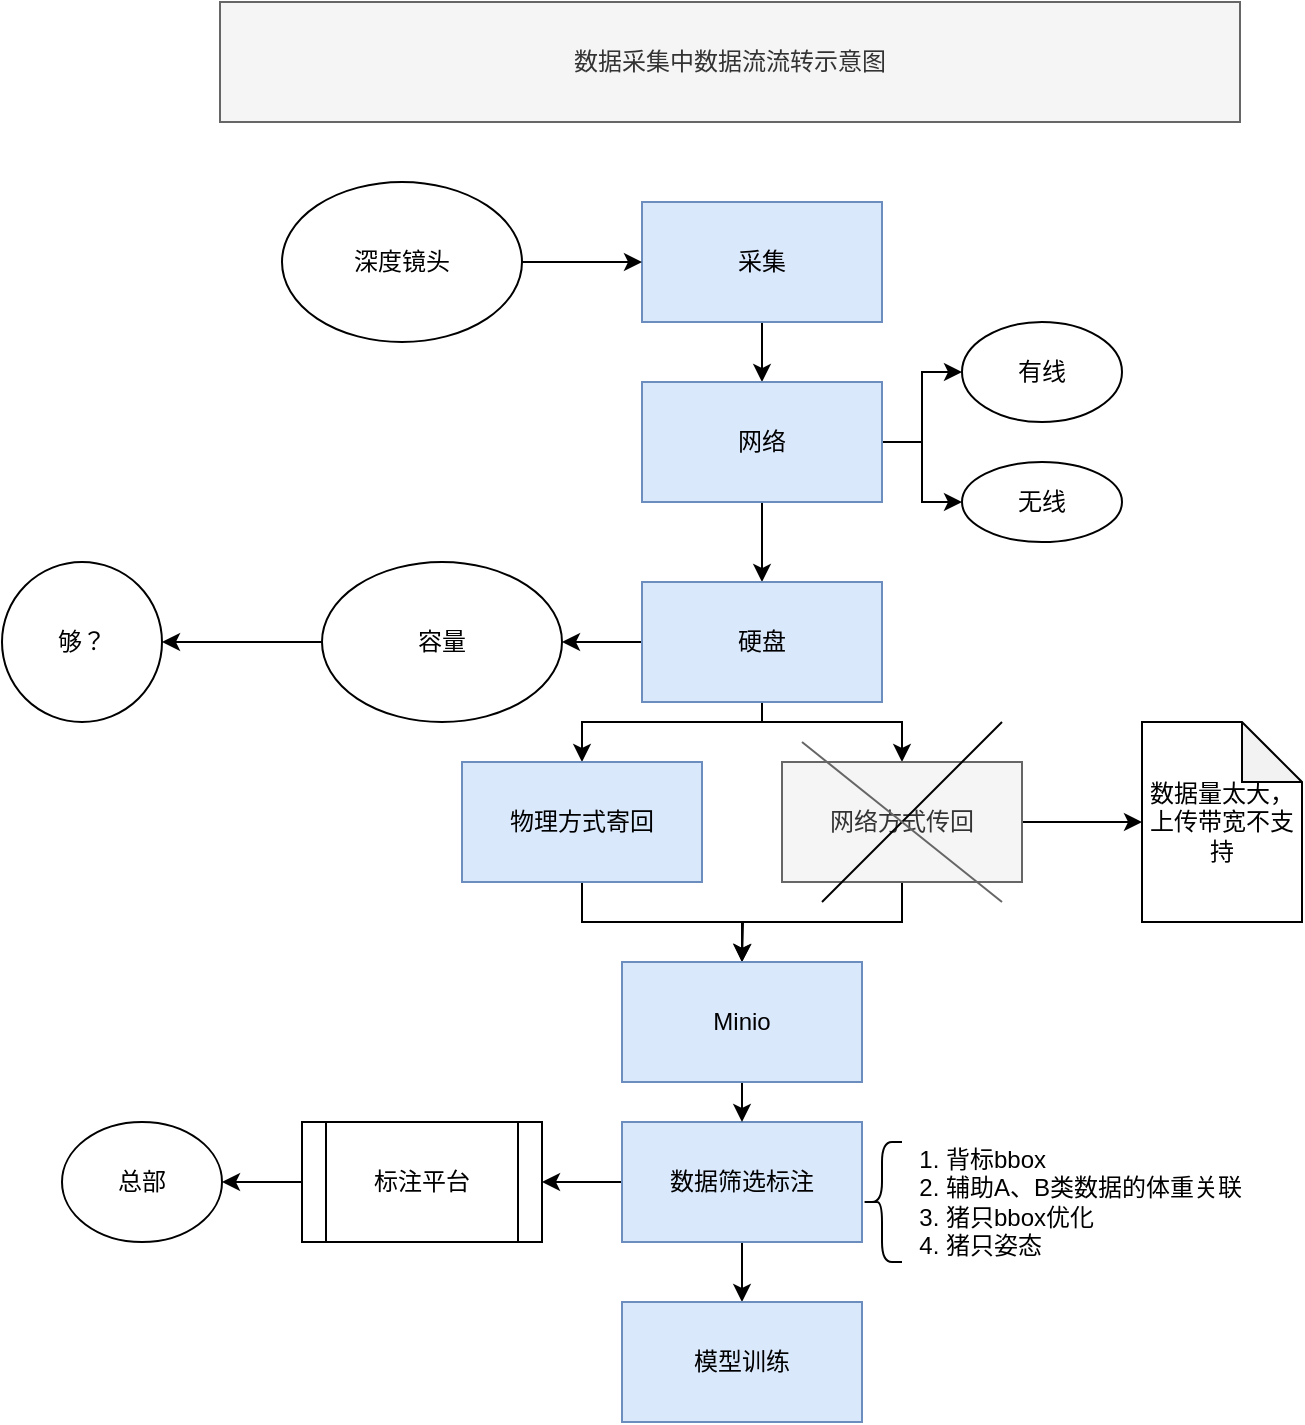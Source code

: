 <mxfile version="20.8.20" type="github">
  <diagram name="第 1 页" id="rV-e6TSPrI_B81iBtovS">
    <mxGraphModel dx="1434" dy="1965" grid="1" gridSize="10" guides="1" tooltips="1" connect="1" arrows="1" fold="1" page="1" pageScale="1" pageWidth="827" pageHeight="1169" math="0" shadow="0">
      <root>
        <mxCell id="0" />
        <mxCell id="1" parent="0" />
        <mxCell id="VFwPWBWeS4cVA7GrG9mc-16" style="edgeStyle=orthogonalEdgeStyle;rounded=0;orthogonalLoop=1;jettySize=auto;html=1;exitX=0.5;exitY=1;exitDx=0;exitDy=0;entryX=0.5;entryY=0;entryDx=0;entryDy=0;" edge="1" parent="1" source="VFwPWBWeS4cVA7GrG9mc-1" target="VFwPWBWeS4cVA7GrG9mc-3">
          <mxGeometry relative="1" as="geometry" />
        </mxCell>
        <mxCell id="VFwPWBWeS4cVA7GrG9mc-1" value="采集" style="rounded=0;whiteSpace=wrap;html=1;fillColor=#dae8fc;strokeColor=#6c8ebf;" vertex="1" parent="1">
          <mxGeometry x="370" y="30" width="120" height="60" as="geometry" />
        </mxCell>
        <mxCell id="VFwPWBWeS4cVA7GrG9mc-30" style="edgeStyle=orthogonalEdgeStyle;rounded=0;orthogonalLoop=1;jettySize=auto;html=1;exitX=1;exitY=0.5;exitDx=0;exitDy=0;entryX=0;entryY=0.5;entryDx=0;entryDy=0;" edge="1" parent="1" source="VFwPWBWeS4cVA7GrG9mc-2" target="VFwPWBWeS4cVA7GrG9mc-1">
          <mxGeometry relative="1" as="geometry" />
        </mxCell>
        <mxCell id="VFwPWBWeS4cVA7GrG9mc-2" value="深度镜头" style="ellipse;whiteSpace=wrap;html=1;" vertex="1" parent="1">
          <mxGeometry x="190" y="20" width="120" height="80" as="geometry" />
        </mxCell>
        <mxCell id="VFwPWBWeS4cVA7GrG9mc-17" style="edgeStyle=orthogonalEdgeStyle;rounded=0;orthogonalLoop=1;jettySize=auto;html=1;exitX=0.5;exitY=1;exitDx=0;exitDy=0;" edge="1" parent="1" source="VFwPWBWeS4cVA7GrG9mc-3" target="VFwPWBWeS4cVA7GrG9mc-6">
          <mxGeometry relative="1" as="geometry" />
        </mxCell>
        <mxCell id="VFwPWBWeS4cVA7GrG9mc-31" style="edgeStyle=orthogonalEdgeStyle;rounded=0;orthogonalLoop=1;jettySize=auto;html=1;exitX=1;exitY=0.5;exitDx=0;exitDy=0;entryX=0;entryY=0.5;entryDx=0;entryDy=0;" edge="1" parent="1" source="VFwPWBWeS4cVA7GrG9mc-3" target="VFwPWBWeS4cVA7GrG9mc-5">
          <mxGeometry relative="1" as="geometry" />
        </mxCell>
        <mxCell id="VFwPWBWeS4cVA7GrG9mc-32" style="edgeStyle=orthogonalEdgeStyle;rounded=0;orthogonalLoop=1;jettySize=auto;html=1;exitX=1;exitY=0.5;exitDx=0;exitDy=0;entryX=0;entryY=0.5;entryDx=0;entryDy=0;" edge="1" parent="1" source="VFwPWBWeS4cVA7GrG9mc-3" target="VFwPWBWeS4cVA7GrG9mc-4">
          <mxGeometry relative="1" as="geometry" />
        </mxCell>
        <mxCell id="VFwPWBWeS4cVA7GrG9mc-3" value="网络" style="rounded=0;whiteSpace=wrap;html=1;fillColor=#dae8fc;strokeColor=#6c8ebf;" vertex="1" parent="1">
          <mxGeometry x="370" y="120" width="120" height="60" as="geometry" />
        </mxCell>
        <mxCell id="VFwPWBWeS4cVA7GrG9mc-4" value="无线" style="ellipse;whiteSpace=wrap;html=1;" vertex="1" parent="1">
          <mxGeometry x="530" y="160" width="80" height="40" as="geometry" />
        </mxCell>
        <mxCell id="VFwPWBWeS4cVA7GrG9mc-5" value="有线" style="ellipse;whiteSpace=wrap;html=1;" vertex="1" parent="1">
          <mxGeometry x="530" y="90" width="80" height="50" as="geometry" />
        </mxCell>
        <mxCell id="VFwPWBWeS4cVA7GrG9mc-18" style="edgeStyle=orthogonalEdgeStyle;rounded=0;orthogonalLoop=1;jettySize=auto;html=1;exitX=0.5;exitY=1;exitDx=0;exitDy=0;entryX=0.5;entryY=0;entryDx=0;entryDy=0;" edge="1" parent="1" source="VFwPWBWeS4cVA7GrG9mc-6" target="VFwPWBWeS4cVA7GrG9mc-7">
          <mxGeometry relative="1" as="geometry">
            <Array as="points">
              <mxPoint x="430" y="290" />
              <mxPoint x="340" y="290" />
            </Array>
          </mxGeometry>
        </mxCell>
        <mxCell id="VFwPWBWeS4cVA7GrG9mc-19" style="edgeStyle=orthogonalEdgeStyle;rounded=0;orthogonalLoop=1;jettySize=auto;html=1;exitX=0.5;exitY=1;exitDx=0;exitDy=0;entryX=0.5;entryY=0;entryDx=0;entryDy=0;" edge="1" parent="1" source="VFwPWBWeS4cVA7GrG9mc-6" target="VFwPWBWeS4cVA7GrG9mc-8">
          <mxGeometry relative="1" as="geometry">
            <Array as="points">
              <mxPoint x="430" y="290" />
              <mxPoint x="500" y="290" />
            </Array>
          </mxGeometry>
        </mxCell>
        <mxCell id="VFwPWBWeS4cVA7GrG9mc-33" style="edgeStyle=orthogonalEdgeStyle;rounded=0;orthogonalLoop=1;jettySize=auto;html=1;exitX=0;exitY=0.5;exitDx=0;exitDy=0;entryX=1;entryY=0.5;entryDx=0;entryDy=0;" edge="1" parent="1" source="VFwPWBWeS4cVA7GrG9mc-6" target="VFwPWBWeS4cVA7GrG9mc-11">
          <mxGeometry relative="1" as="geometry" />
        </mxCell>
        <mxCell id="VFwPWBWeS4cVA7GrG9mc-6" value="硬盘" style="rounded=0;whiteSpace=wrap;html=1;fillColor=#dae8fc;strokeColor=#6c8ebf;" vertex="1" parent="1">
          <mxGeometry x="370" y="220" width="120" height="60" as="geometry" />
        </mxCell>
        <mxCell id="VFwPWBWeS4cVA7GrG9mc-20" style="edgeStyle=orthogonalEdgeStyle;rounded=0;orthogonalLoop=1;jettySize=auto;html=1;exitX=0.5;exitY=1;exitDx=0;exitDy=0;entryX=0.5;entryY=0;entryDx=0;entryDy=0;" edge="1" parent="1" source="VFwPWBWeS4cVA7GrG9mc-7" target="VFwPWBWeS4cVA7GrG9mc-14">
          <mxGeometry relative="1" as="geometry" />
        </mxCell>
        <mxCell id="VFwPWBWeS4cVA7GrG9mc-7" value="物理方式寄回" style="rounded=0;whiteSpace=wrap;html=1;fillColor=#dae8fc;strokeColor=#6c8ebf;" vertex="1" parent="1">
          <mxGeometry x="280" y="310" width="120" height="60" as="geometry" />
        </mxCell>
        <mxCell id="VFwPWBWeS4cVA7GrG9mc-21" style="edgeStyle=orthogonalEdgeStyle;rounded=0;orthogonalLoop=1;jettySize=auto;html=1;exitX=0.5;exitY=1;exitDx=0;exitDy=0;" edge="1" parent="1" source="VFwPWBWeS4cVA7GrG9mc-8">
          <mxGeometry relative="1" as="geometry">
            <mxPoint x="420" y="410" as="targetPoint" />
          </mxGeometry>
        </mxCell>
        <mxCell id="VFwPWBWeS4cVA7GrG9mc-26" style="edgeStyle=orthogonalEdgeStyle;rounded=0;orthogonalLoop=1;jettySize=auto;html=1;exitX=1;exitY=0.5;exitDx=0;exitDy=0;entryX=0;entryY=0.5;entryDx=0;entryDy=0;entryPerimeter=0;" edge="1" parent="1" source="VFwPWBWeS4cVA7GrG9mc-8" target="VFwPWBWeS4cVA7GrG9mc-25">
          <mxGeometry relative="1" as="geometry" />
        </mxCell>
        <mxCell id="VFwPWBWeS4cVA7GrG9mc-8" value="网络方式传回" style="rounded=0;whiteSpace=wrap;html=1;fillColor=#f5f5f5;fontColor=#333333;strokeColor=#666666;" vertex="1" parent="1">
          <mxGeometry x="440" y="310" width="120" height="60" as="geometry" />
        </mxCell>
        <mxCell id="VFwPWBWeS4cVA7GrG9mc-28" style="edgeStyle=orthogonalEdgeStyle;rounded=0;orthogonalLoop=1;jettySize=auto;html=1;exitX=0.5;exitY=1;exitDx=0;exitDy=0;entryX=0.5;entryY=0;entryDx=0;entryDy=0;" edge="1" parent="1" source="VFwPWBWeS4cVA7GrG9mc-9" target="VFwPWBWeS4cVA7GrG9mc-15">
          <mxGeometry relative="1" as="geometry" />
        </mxCell>
        <mxCell id="VFwPWBWeS4cVA7GrG9mc-39" style="edgeStyle=orthogonalEdgeStyle;rounded=0;orthogonalLoop=1;jettySize=auto;html=1;exitX=0;exitY=0.5;exitDx=0;exitDy=0;entryX=1;entryY=0.5;entryDx=0;entryDy=0;" edge="1" parent="1" source="VFwPWBWeS4cVA7GrG9mc-9" target="VFwPWBWeS4cVA7GrG9mc-35">
          <mxGeometry relative="1" as="geometry" />
        </mxCell>
        <mxCell id="VFwPWBWeS4cVA7GrG9mc-9" value="数据筛选标注" style="rounded=0;whiteSpace=wrap;html=1;fillColor=#dae8fc;strokeColor=#6c8ebf;" vertex="1" parent="1">
          <mxGeometry x="360" y="490" width="120" height="60" as="geometry" />
        </mxCell>
        <mxCell id="VFwPWBWeS4cVA7GrG9mc-34" style="edgeStyle=orthogonalEdgeStyle;rounded=0;orthogonalLoop=1;jettySize=auto;html=1;exitX=0;exitY=0.5;exitDx=0;exitDy=0;entryX=1;entryY=0.5;entryDx=0;entryDy=0;" edge="1" parent="1" source="VFwPWBWeS4cVA7GrG9mc-11" target="VFwPWBWeS4cVA7GrG9mc-13">
          <mxGeometry relative="1" as="geometry" />
        </mxCell>
        <mxCell id="VFwPWBWeS4cVA7GrG9mc-11" value="容量" style="ellipse;whiteSpace=wrap;html=1;" vertex="1" parent="1">
          <mxGeometry x="210" y="210" width="120" height="80" as="geometry" />
        </mxCell>
        <mxCell id="VFwPWBWeS4cVA7GrG9mc-13" value="够？" style="ellipse;whiteSpace=wrap;html=1;aspect=fixed;" vertex="1" parent="1">
          <mxGeometry x="50" y="210" width="80" height="80" as="geometry" />
        </mxCell>
        <mxCell id="VFwPWBWeS4cVA7GrG9mc-27" style="edgeStyle=orthogonalEdgeStyle;rounded=0;orthogonalLoop=1;jettySize=auto;html=1;exitX=0.5;exitY=1;exitDx=0;exitDy=0;entryX=0.5;entryY=0;entryDx=0;entryDy=0;" edge="1" parent="1" source="VFwPWBWeS4cVA7GrG9mc-14" target="VFwPWBWeS4cVA7GrG9mc-9">
          <mxGeometry relative="1" as="geometry" />
        </mxCell>
        <mxCell id="VFwPWBWeS4cVA7GrG9mc-14" value="Minio" style="rounded=0;whiteSpace=wrap;html=1;fillColor=#dae8fc;strokeColor=#6c8ebf;" vertex="1" parent="1">
          <mxGeometry x="360" y="410" width="120" height="60" as="geometry" />
        </mxCell>
        <mxCell id="VFwPWBWeS4cVA7GrG9mc-15" value="模型训练" style="rounded=0;whiteSpace=wrap;html=1;fillColor=#dae8fc;strokeColor=#6c8ebf;" vertex="1" parent="1">
          <mxGeometry x="360" y="580" width="120" height="60" as="geometry" />
        </mxCell>
        <mxCell id="VFwPWBWeS4cVA7GrG9mc-22" value="" style="endArrow=none;html=1;rounded=0;" edge="1" parent="1">
          <mxGeometry width="50" height="50" relative="1" as="geometry">
            <mxPoint x="460" y="380" as="sourcePoint" />
            <mxPoint x="550" y="290" as="targetPoint" />
          </mxGeometry>
        </mxCell>
        <mxCell id="VFwPWBWeS4cVA7GrG9mc-23" value="" style="endArrow=none;html=1;rounded=0;fillColor=#f5f5f5;strokeColor=#666666;" edge="1" parent="1">
          <mxGeometry width="50" height="50" relative="1" as="geometry">
            <mxPoint x="450" y="300" as="sourcePoint" />
            <mxPoint x="550" y="380" as="targetPoint" />
          </mxGeometry>
        </mxCell>
        <mxCell id="VFwPWBWeS4cVA7GrG9mc-25" value="数据量太大，上传带宽不支持" style="shape=note;whiteSpace=wrap;html=1;backgroundOutline=1;darkOpacity=0.05;" vertex="1" parent="1">
          <mxGeometry x="620" y="290" width="80" height="100" as="geometry" />
        </mxCell>
        <mxCell id="VFwPWBWeS4cVA7GrG9mc-40" style="edgeStyle=orthogonalEdgeStyle;rounded=0;orthogonalLoop=1;jettySize=auto;html=1;exitX=0;exitY=0.5;exitDx=0;exitDy=0;entryX=1;entryY=0.5;entryDx=0;entryDy=0;" edge="1" parent="1" source="VFwPWBWeS4cVA7GrG9mc-35" target="VFwPWBWeS4cVA7GrG9mc-36">
          <mxGeometry relative="1" as="geometry" />
        </mxCell>
        <mxCell id="VFwPWBWeS4cVA7GrG9mc-35" value="标注平台" style="shape=process;whiteSpace=wrap;html=1;backgroundOutline=1;" vertex="1" parent="1">
          <mxGeometry x="200" y="490" width="120" height="60" as="geometry" />
        </mxCell>
        <mxCell id="VFwPWBWeS4cVA7GrG9mc-36" value="总部" style="ellipse;whiteSpace=wrap;html=1;" vertex="1" parent="1">
          <mxGeometry x="80" y="490" width="80" height="60" as="geometry" />
        </mxCell>
        <mxCell id="VFwPWBWeS4cVA7GrG9mc-37" value="&lt;ol&gt;&lt;li&gt;背标bbox&lt;/li&gt;&lt;li&gt;辅助A、B类数据的体重关联&lt;/li&gt;&lt;li&gt;猪只bbox优化&lt;/li&gt;&lt;li&gt;猪只姿态&lt;/li&gt;&lt;/ol&gt;" style="text;strokeColor=none;fillColor=none;html=1;whiteSpace=wrap;verticalAlign=middle;overflow=hidden;" vertex="1" parent="1">
          <mxGeometry x="480" y="480" width="190" height="100" as="geometry" />
        </mxCell>
        <mxCell id="VFwPWBWeS4cVA7GrG9mc-38" value="" style="shape=curlyBracket;whiteSpace=wrap;html=1;rounded=1;labelPosition=left;verticalLabelPosition=middle;align=right;verticalAlign=middle;" vertex="1" parent="1">
          <mxGeometry x="480" y="500" width="20" height="60" as="geometry" />
        </mxCell>
        <mxCell id="VFwPWBWeS4cVA7GrG9mc-42" value="数据采集中数据流流转示意图" style="rounded=0;whiteSpace=wrap;html=1;fillColor=#f5f5f5;fontColor=#333333;strokeColor=#666666;" vertex="1" parent="1">
          <mxGeometry x="159" y="-70" width="510" height="60" as="geometry" />
        </mxCell>
      </root>
    </mxGraphModel>
  </diagram>
</mxfile>
